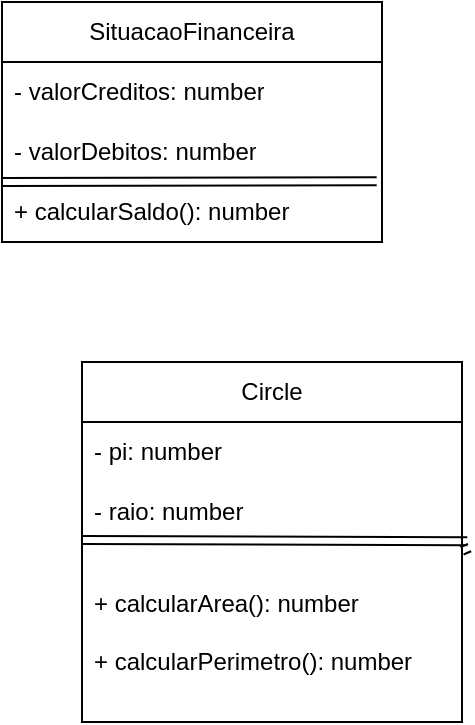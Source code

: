 <mxfile version="28.1.2">
  <diagram name="Página-1" id="dJRIzbeqtENdng8PCOVJ">
    <mxGraphModel dx="1042" dy="567" grid="1" gridSize="10" guides="1" tooltips="1" connect="1" arrows="1" fold="1" page="1" pageScale="1" pageWidth="827" pageHeight="1169" math="0" shadow="0">
      <root>
        <mxCell id="0" />
        <mxCell id="1" parent="0" />
        <mxCell id="jskIXk-iSR4AgnDnMLxL-12" value="SituacaoFinanceira" style="swimlane;fontStyle=0;childLayout=stackLayout;horizontal=1;startSize=30;horizontalStack=0;resizeParent=1;resizeParentMax=0;resizeLast=0;collapsible=1;marginBottom=0;whiteSpace=wrap;html=1;rotation=0;" vertex="1" parent="1">
          <mxGeometry x="300" y="290" width="190" height="120" as="geometry" />
        </mxCell>
        <mxCell id="jskIXk-iSR4AgnDnMLxL-13" value="- valorCreditos: number" style="text;strokeColor=none;fillColor=none;align=left;verticalAlign=middle;spacingLeft=4;spacingRight=4;overflow=hidden;points=[[0,0.5],[1,0.5]];portConstraint=eastwest;rotatable=0;whiteSpace=wrap;html=1;rotation=0;" vertex="1" parent="jskIXk-iSR4AgnDnMLxL-12">
          <mxGeometry y="30" width="190" height="30" as="geometry" />
        </mxCell>
        <mxCell id="jskIXk-iSR4AgnDnMLxL-14" value="- valorDebitos: number" style="text;strokeColor=none;fillColor=none;align=left;verticalAlign=middle;spacingLeft=4;spacingRight=4;overflow=hidden;points=[[0,0.5],[1,0.5]];portConstraint=eastwest;rotatable=0;whiteSpace=wrap;html=1;rotation=0;" vertex="1" parent="jskIXk-iSR4AgnDnMLxL-12">
          <mxGeometry y="60" width="190" height="30" as="geometry" />
        </mxCell>
        <mxCell id="jskIXk-iSR4AgnDnMLxL-17" value="" style="shape=link;html=1;rounded=0;entryX=0.986;entryY=-0.013;entryDx=0;entryDy=0;entryPerimeter=0;" edge="1" parent="jskIXk-iSR4AgnDnMLxL-12" target="jskIXk-iSR4AgnDnMLxL-15">
          <mxGeometry width="100" relative="1" as="geometry">
            <mxPoint y="90" as="sourcePoint" />
            <mxPoint x="100" y="90" as="targetPoint" />
          </mxGeometry>
        </mxCell>
        <mxCell id="jskIXk-iSR4AgnDnMLxL-15" value="+ calcularSaldo(): number" style="text;strokeColor=none;fillColor=none;align=left;verticalAlign=middle;spacingLeft=4;spacingRight=4;overflow=hidden;points=[[0,0.5],[1,0.5]];portConstraint=eastwest;rotatable=0;whiteSpace=wrap;html=1;rotation=0;" vertex="1" parent="jskIXk-iSR4AgnDnMLxL-12">
          <mxGeometry y="90" width="190" height="30" as="geometry" />
        </mxCell>
        <mxCell id="jskIXk-iSR4AgnDnMLxL-19" value="Circle" style="swimlane;fontStyle=0;childLayout=stackLayout;horizontal=1;startSize=30;horizontalStack=0;resizeParent=1;resizeParentMax=0;resizeLast=0;collapsible=1;marginBottom=0;whiteSpace=wrap;html=1;" vertex="1" parent="1">
          <mxGeometry x="340" y="470" width="190" height="180" as="geometry" />
        </mxCell>
        <mxCell id="jskIXk-iSR4AgnDnMLxL-20" value="- pi: number" style="text;strokeColor=none;fillColor=none;align=left;verticalAlign=middle;spacingLeft=4;spacingRight=4;overflow=hidden;points=[[0,0.5],[1,0.5]];portConstraint=eastwest;rotatable=0;whiteSpace=wrap;html=1;" vertex="1" parent="jskIXk-iSR4AgnDnMLxL-19">
          <mxGeometry y="30" width="190" height="30" as="geometry" />
        </mxCell>
        <mxCell id="jskIXk-iSR4AgnDnMLxL-21" value="- raio: number" style="text;strokeColor=none;fillColor=none;align=left;verticalAlign=middle;spacingLeft=4;spacingRight=4;overflow=hidden;points=[[0,0.5],[1,0.5]];portConstraint=eastwest;rotatable=0;whiteSpace=wrap;html=1;" vertex="1" parent="jskIXk-iSR4AgnDnMLxL-19">
          <mxGeometry y="60" width="190" height="30" as="geometry" />
        </mxCell>
        <mxCell id="jskIXk-iSR4AgnDnMLxL-23" value="" style="shape=link;html=1;rounded=0;entryX=1.02;entryY=1.093;entryDx=0;entryDy=0;entryPerimeter=0;" edge="1" parent="jskIXk-iSR4AgnDnMLxL-19" source="jskIXk-iSR4AgnDnMLxL-22" target="jskIXk-iSR4AgnDnMLxL-21">
          <mxGeometry width="100" relative="1" as="geometry">
            <mxPoint y="90" as="sourcePoint" />
            <mxPoint x="100" y="90" as="targetPoint" />
          </mxGeometry>
        </mxCell>
        <mxCell id="jskIXk-iSR4AgnDnMLxL-25" value="" style="shape=link;html=1;rounded=0;entryX=1.014;entryY=0.987;entryDx=0;entryDy=0;entryPerimeter=0;" edge="1" parent="jskIXk-iSR4AgnDnMLxL-19" target="jskIXk-iSR4AgnDnMLxL-21">
          <mxGeometry width="100" relative="1" as="geometry">
            <mxPoint y="89" as="sourcePoint" />
            <mxPoint x="150" y="90" as="targetPoint" />
          </mxGeometry>
        </mxCell>
        <mxCell id="jskIXk-iSR4AgnDnMLxL-22" value="+ calcularArea(): number&lt;div&gt;&lt;br&gt;&lt;/div&gt;&lt;div&gt;+ calcularPerimetro(): number&lt;/div&gt;" style="text;strokeColor=none;fillColor=none;align=left;verticalAlign=middle;spacingLeft=4;spacingRight=4;overflow=hidden;points=[[0,0.5],[1,0.5]];portConstraint=eastwest;rotatable=0;whiteSpace=wrap;html=1;" vertex="1" parent="jskIXk-iSR4AgnDnMLxL-19">
          <mxGeometry y="90" width="190" height="90" as="geometry" />
        </mxCell>
      </root>
    </mxGraphModel>
  </diagram>
</mxfile>
